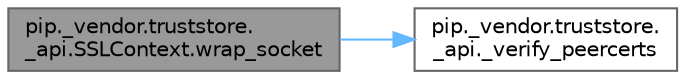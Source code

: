 digraph "pip._vendor.truststore._api.SSLContext.wrap_socket"
{
 // LATEX_PDF_SIZE
  bgcolor="transparent";
  edge [fontname=Helvetica,fontsize=10,labelfontname=Helvetica,labelfontsize=10];
  node [fontname=Helvetica,fontsize=10,shape=box,height=0.2,width=0.4];
  rankdir="LR";
  Node1 [id="Node000001",label="pip._vendor.truststore.\l_api.SSLContext.wrap_socket",height=0.2,width=0.4,color="gray40", fillcolor="grey60", style="filled", fontcolor="black",tooltip=" "];
  Node1 -> Node2 [id="edge1_Node000001_Node000002",color="steelblue1",style="solid",tooltip=" "];
  Node2 [id="Node000002",label="pip._vendor.truststore.\l_api._verify_peercerts",height=0.2,width=0.4,color="grey40", fillcolor="white", style="filled",URL="$namespacepip_1_1__vendor_1_1truststore_1_1__api.html#a1e378e3701671c67236b69f2190a1381",tooltip=" "];
}
